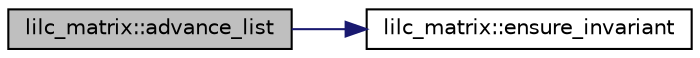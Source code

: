 digraph G
{
  edge [fontname="Helvetica",fontsize="10",labelfontname="Helvetica",labelfontsize="10"];
  node [fontname="Helvetica",fontsize="10",shape=record];
  rankdir="LR";
  Node1 [label="lilc_matrix::advance_list",height=0.2,width=0.4,color="black", fillcolor="grey75", style="filled" fontcolor="black"];
  Node1 -> Node2 [color="midnightblue",fontsize="10",style="solid",fontname="Helvetica"];
  Node2 [label="lilc_matrix::ensure_invariant",height=0.2,width=0.4,color="black", fillcolor="white", style="filled",URL="$classlilc__matrix.html#aa1d3045545357a8f33955a87dc55f3aa",tooltip="Ensures two the invariants observed by A.first and A.list are held."];
}
